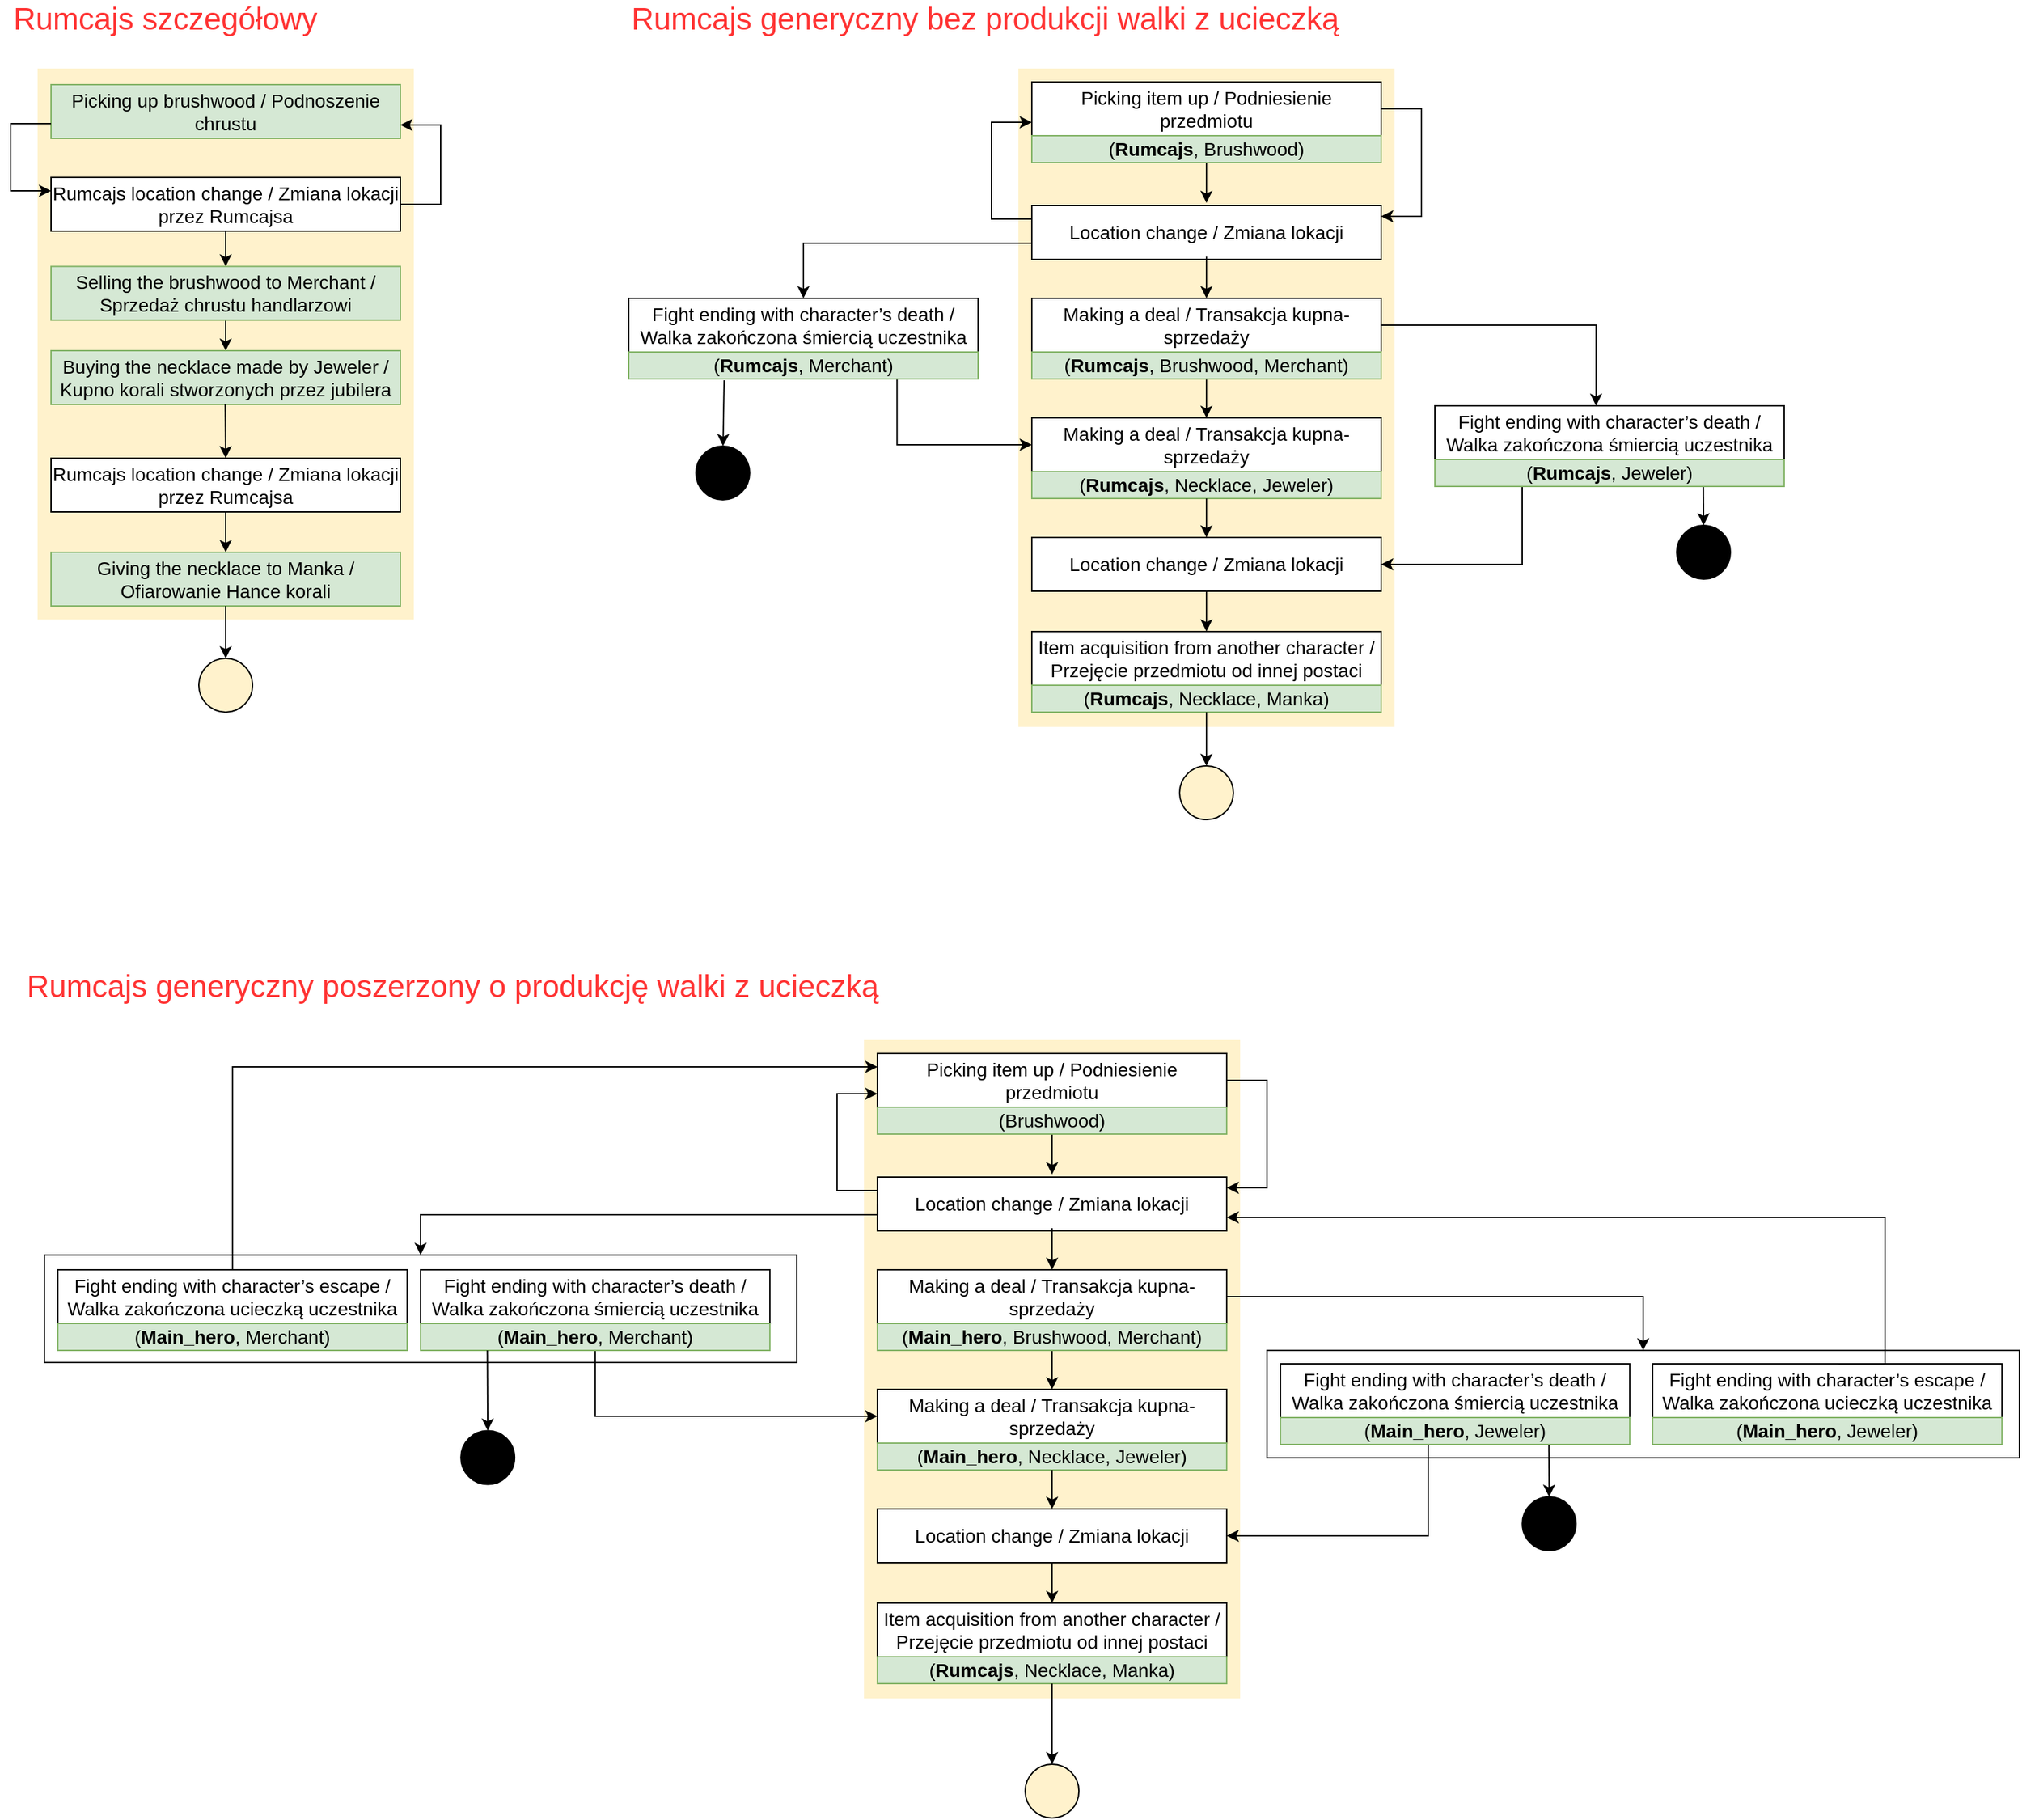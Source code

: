 <mxfile version="14.5.1" type="device"><diagram id="74R-9tX7TL93OtxGvx-q" name="Page-1"><mxGraphModel dx="3567" dy="4433" grid="1" gridSize="10" guides="1" tooltips="1" connect="1" arrows="1" fold="1" page="1" pageScale="1" pageWidth="827" pageHeight="1169" math="0" shadow="0"><root><mxCell id="0"/><mxCell id="1" parent="0"/><mxCell id="tmJQToJs_ofcO0lPk8p_-60" value="" style="rounded=0;whiteSpace=wrap;html=1;fillColor=#fff2cc;fontFamily=Helvetica;fontSize=14;strokeColor=none;" parent="1" vertex="1"><mxGeometry x="-1824.93" y="-2700" width="280" height="490" as="geometry"/></mxCell><mxCell id="tmJQToJs_ofcO0lPk8p_-62" value="" style="rounded=0;whiteSpace=wrap;html=1;strokeColor=#000000;fontFamily=Helvetica;fontSize=14;fillColor=none;" parent="1" vertex="1"><mxGeometry x="-1524.93" y="-2469" width="560" height="80" as="geometry"/></mxCell><mxCell id="roKW-7SxGmVdzLlYCuaA-30" style="edgeStyle=none;rounded=0;orthogonalLoop=1;jettySize=auto;html=1;exitX=0.5;exitY=1;exitDx=0;exitDy=0;fontSize=14;strokeWidth=1;" parent="1" target="tmJQToJs_ofcO0lPk8p_-72" edge="1"><mxGeometry relative="1" as="geometry"><mxPoint x="-1684.93" y="-2311" as="sourcePoint"/><mxPoint x="-1684.93" y="-2261" as="targetPoint"/></mxGeometry></mxCell><mxCell id="roKW-7SxGmVdzLlYCuaA-20" style="rounded=0;orthogonalLoop=1;jettySize=auto;html=1;exitX=0.5;exitY=1;exitDx=0;exitDy=0;fontSize=14;strokeWidth=1;" parent="1" source="tmJQToJs_ofcO0lPk8p_-11" target="jNYvJX6-aXwKpPF8S3Pc-1" edge="1"><mxGeometry relative="1" as="geometry"><mxPoint x="-1894.93" y="-2318" as="sourcePoint"/><mxPoint x="-1684.93" y="-2360" as="targetPoint"/></mxGeometry></mxCell><mxCell id="8mZ_FmGga-K4OqEKXEgO-6" value="&lt;span id=&quot;docs-internal-guid-4cfbbf0f-7fff-1ddc-6e00-4f36d3d0db7e&quot;&gt;&lt;span style=&quot;background-color: transparent ; vertical-align: baseline&quot;&gt;&lt;font&gt;&lt;font face=&quot;arial&quot;&gt;&lt;span style=&quot;font-size: 14px&quot;&gt;Location change / Zmiana lokacji&lt;/span&gt;&lt;/font&gt;&lt;br&gt;&lt;/font&gt;&lt;/span&gt;&lt;/span&gt;" style="rounded=0;whiteSpace=wrap;html=1;align=center;" parent="1" vertex="1"><mxGeometry x="-1814.93" y="-2598" width="260" height="40" as="geometry"/></mxCell><mxCell id="roKW-7SxGmVdzLlYCuaA-11" style="edgeStyle=none;rounded=0;orthogonalLoop=1;jettySize=auto;html=1;entryX=0.5;entryY=0;entryDx=0;entryDy=0;fontSize=14;" parent="1" edge="1"><mxGeometry relative="1" as="geometry"><mxPoint x="-1684.93" y="-2630" as="sourcePoint"/><mxPoint x="-1684.93" y="-2600" as="targetPoint"/></mxGeometry></mxCell><mxCell id="roKW-7SxGmVdzLlYCuaA-12" style="rounded=0;orthogonalLoop=1;jettySize=auto;html=1;exitX=0.5;exitY=1;exitDx=0;exitDy=0;fontSize=14;" parent="1" target="roKW-7SxGmVdzLlYCuaA-4" edge="1"><mxGeometry relative="1" as="geometry"><mxPoint x="-1684.93" y="-2459" as="targetPoint"/><mxPoint x="-1684.93" y="-2560" as="sourcePoint"/></mxGeometry></mxCell><mxCell id="roKW-7SxGmVdzLlYCuaA-4" value="&lt;font face=&quot;arial&quot;&gt;&lt;span style=&quot;font-size: 14px&quot;&gt;Making a deal / Transakcja kupna-sprzedaży&lt;/span&gt;&lt;br&gt;&lt;/font&gt;" style="rounded=0;whiteSpace=wrap;html=1;fillColor=#ffffff;fontSize=14;" parent="1" vertex="1"><mxGeometry x="-1814.93" y="-2529" width="260" height="40" as="geometry"/></mxCell><mxCell id="roKW-7SxGmVdzLlYCuaA-6" value="&lt;font&gt;Fight ending with character’s escape / Walka zakończona ucieczką uczestnika&lt;br style=&quot;font-size: 14px&quot;&gt;&lt;/font&gt;" style="rounded=0;whiteSpace=wrap;html=1;fontSize=14;fontFamily=Helvetica;" parent="1" vertex="1"><mxGeometry x="-1237.93" y="-2459" width="260" height="40" as="geometry"/></mxCell><mxCell id="roKW-7SxGmVdzLlYCuaA-17" style="rounded=0;orthogonalLoop=1;jettySize=auto;html=1;fontSize=14;entryX=1;entryY=0.5;entryDx=0;entryDy=0;edgeStyle=orthogonalEdgeStyle;" parent="1" source="roKW-7SxGmVdzLlYCuaA-7" target="jNYvJX6-aXwKpPF8S3Pc-3" edge="1"><mxGeometry relative="1" as="geometry"><mxPoint x="-1554.93" y="-2439" as="targetPoint"/><Array as="points"><mxPoint x="-1404.93" y="-2331"/></Array></mxGeometry></mxCell><mxCell id="roKW-7SxGmVdzLlYCuaA-18" style="rounded=0;orthogonalLoop=1;jettySize=auto;html=1;exitX=0.768;exitY=-0.038;exitDx=0;exitDy=0;fontSize=14;exitPerimeter=0;" parent="1" source="tmJQToJs_ofcO0lPk8p_-21" target="roKW-7SxGmVdzLlYCuaA-9" edge="1"><mxGeometry relative="1" as="geometry"/></mxCell><mxCell id="roKW-7SxGmVdzLlYCuaA-7" value="&lt;font&gt;Fight ending with character’s death / Walka zakończona śmiercią uczestnika&lt;br style=&quot;font-size: 14px&quot;&gt;&lt;/font&gt;" style="rounded=0;whiteSpace=wrap;html=1;fontSize=14;fontFamily=Helvetica;" parent="1" vertex="1"><mxGeometry x="-1514.93" y="-2459" width="260" height="40" as="geometry"/></mxCell><mxCell id="roKW-7SxGmVdzLlYCuaA-9" value="" style="ellipse;whiteSpace=wrap;html=1;aspect=fixed;fontSize=14;align=center;fillColor=#000000;" parent="1" vertex="1"><mxGeometry x="-1334.93" y="-2360" width="40" height="40" as="geometry"/></mxCell><mxCell id="tmJQToJs_ofcO0lPk8p_-5" value="" style="endArrow=classic;html=1;edgeStyle=orthogonalEdgeStyle;elbow=vertical;rounded=0;exitX=0;exitY=0.25;exitDx=0;exitDy=0;entryX=0;entryY=0.75;entryDx=0;entryDy=0;" parent="1" source="8mZ_FmGga-K4OqEKXEgO-6" target="ctk1O9ZknU7V6w_QYZq--1" edge="1"><mxGeometry width="50" height="50" relative="1" as="geometry"><mxPoint x="-1814.93" y="-2730" as="sourcePoint"/><mxPoint x="-1814.93" y="-2538" as="targetPoint"/><Array as="points"><mxPoint x="-1844.93" y="-2588"/><mxPoint x="-1844.93" y="-2660"/></Array></mxGeometry></mxCell><mxCell id="tmJQToJs_ofcO0lPk8p_-7" style="rounded=0;orthogonalLoop=1;jettySize=auto;html=1;fontSize=14;entryX=1;entryY=0.75;entryDx=0;entryDy=0;exitX=0.532;exitY=0.002;exitDx=0;exitDy=0;edgeStyle=orthogonalEdgeStyle;exitPerimeter=0;" parent="1" source="roKW-7SxGmVdzLlYCuaA-6" target="8mZ_FmGga-K4OqEKXEgO-6" edge="1"><mxGeometry relative="1" as="geometry"><mxPoint x="-1034.93" y="-2598" as="sourcePoint"/><Array as="points"><mxPoint x="-1064.93" y="-2459"/><mxPoint x="-1064.93" y="-2568"/></Array><mxPoint x="-1554.93" y="-2869" as="targetPoint"/></mxGeometry></mxCell><mxCell id="tmJQToJs_ofcO0lPk8p_-15" value="" style="ellipse;whiteSpace=wrap;html=1;aspect=fixed;fontSize=14;align=center;fillColor=#fff2cc;strokeWidth=1;" parent="1" vertex="1"><mxGeometry x="-1704.93" y="-2161" width="40" height="40" as="geometry"/></mxCell><mxCell id="tmJQToJs_ofcO0lPk8p_-21" value="&lt;span style=&quot;font-family: &amp;#34;arial&amp;#34;&quot;&gt;(&lt;/span&gt;&lt;span style=&quot;font-family: &amp;#34;arial&amp;#34;&quot;&gt;&lt;b&gt;Main_hero&lt;/b&gt;,&amp;nbsp;&lt;/span&gt;&lt;span style=&quot;font-family: &amp;#34;arial&amp;#34;&quot;&gt;Jeweler)&lt;/span&gt;" style="rounded=0;whiteSpace=wrap;html=1;sketch=0;fillColor=#d5e8d4;strokeColor=#82b366;align=center;fontSize=14;fontFamily=Helvetica;" parent="1" vertex="1"><mxGeometry x="-1514.93" y="-2419" width="260" height="20" as="geometry"/></mxCell><mxCell id="tmJQToJs_ofcO0lPk8p_-22" style="rounded=0;orthogonalLoop=1;jettySize=auto;html=1;exitX=0.75;exitY=1;exitDx=0;exitDy=0;fontSize=14;" parent="1" source="roKW-7SxGmVdzLlYCuaA-7" target="tmJQToJs_ofcO0lPk8p_-21" edge="1"><mxGeometry relative="1" as="geometry"><mxPoint x="-1059.93" y="-2418" as="sourcePoint"/><mxPoint x="-1036.241" y="-2384.495" as="targetPoint"/></mxGeometry></mxCell><mxCell id="tmJQToJs_ofcO0lPk8p_-23" value="&lt;span style=&quot;font-family: &amp;#34;arial&amp;#34;&quot;&gt;(&lt;/span&gt;&lt;span style=&quot;font-family: &amp;#34;arial&amp;#34;&quot;&gt;&lt;b&gt;Main_hero&lt;/b&gt;,&amp;nbsp;&lt;/span&gt;&lt;span style=&quot;font-family: &amp;#34;arial&amp;#34;&quot;&gt;Jeweler)&lt;/span&gt;" style="rounded=0;whiteSpace=wrap;html=1;sketch=0;fillColor=#d5e8d4;strokeColor=#82b366;align=center;fontSize=14;fontFamily=Helvetica;" parent="1" vertex="1"><mxGeometry x="-1237.93" y="-2419" width="260" height="20" as="geometry"/></mxCell><mxCell id="tmJQToJs_ofcO0lPk8p_-24" style="rounded=0;orthogonalLoop=1;jettySize=auto;html=1;fontSize=14;" parent="1" source="roKW-7SxGmVdzLlYCuaA-6" target="tmJQToJs_ofcO0lPk8p_-23" edge="1"><mxGeometry relative="1" as="geometry"><mxPoint x="-818.263" y="-2418" as="sourcePoint"/><mxPoint x="-780.93" y="-2390.0" as="targetPoint"/></mxGeometry></mxCell><mxCell id="tmJQToJs_ofcO0lPk8p_-11" value="&lt;font face=&quot;arial&quot;&gt;&lt;span style=&quot;font-size: 14px&quot;&gt;(&lt;/span&gt;&lt;/font&gt;&lt;span style=&quot;font-family: &amp;#34;arial&amp;#34; ; font-size: 14px&quot;&gt;&lt;b&gt;Main_hero&lt;/b&gt;,&amp;nbsp;&lt;/span&gt;&lt;font face=&quot;arial&quot;&gt;&lt;span style=&quot;font-size: 14px&quot;&gt;Brushwood, Merchant)&lt;/span&gt;&lt;/font&gt;" style="rounded=0;whiteSpace=wrap;html=1;sketch=0;fillColor=#d5e8d4;strokeColor=#82b366;align=center;" parent="1" vertex="1"><mxGeometry x="-1814.93" y="-2489" width="260" height="20" as="geometry"/></mxCell><mxCell id="tmJQToJs_ofcO0lPk8p_-58" style="rounded=0;orthogonalLoop=1;jettySize=auto;html=1;exitX=0.25;exitY=1;exitDx=0;exitDy=0;entryX=0.25;entryY=0;entryDx=0;entryDy=0;fontSize=14;" parent="1" source="roKW-7SxGmVdzLlYCuaA-4" target="tmJQToJs_ofcO0lPk8p_-11" edge="1"><mxGeometry relative="1" as="geometry"><mxPoint x="-2029.93" y="-2449" as="sourcePoint"/><mxPoint x="-1749.93" y="-2278" as="targetPoint"/></mxGeometry></mxCell><mxCell id="tmJQToJs_ofcO0lPk8p_-68" value="" style="endArrow=classic;html=1;fontFamily=Helvetica;fontSize=14;exitX=1;exitY=0.5;exitDx=0;exitDy=0;edgeStyle=orthogonalEdgeStyle;rounded=0;" parent="1" source="roKW-7SxGmVdzLlYCuaA-4" target="tmJQToJs_ofcO0lPk8p_-62" edge="1"><mxGeometry width="50" height="50" relative="1" as="geometry"><mxPoint x="-1424.93" y="-2609" as="sourcePoint"/><mxPoint x="-1234.93" y="-2519" as="targetPoint"/><Array as="points"><mxPoint x="-1244.93" y="-2509"/></Array></mxGeometry></mxCell><mxCell id="tmJQToJs_ofcO0lPk8p_-72" value="&lt;span id=&quot;docs-internal-guid-4cfbbf0f-7fff-1ddc-6e00-4f36d3d0db7e&quot; style=&quot;font-size: 14px&quot;&gt;&lt;span style=&quot;background-color: transparent ; vertical-align: baseline ; font-size: 14px&quot;&gt;&lt;font style=&quot;font-size: 14px&quot;&gt;Item acquisition from another character / Przejęcie przedmiotu od innej postaci&lt;br style=&quot;font-size: 14px&quot;&gt;&lt;/font&gt;&lt;/span&gt;&lt;/span&gt;" style="rounded=0;whiteSpace=wrap;html=1;fontSize=14;fontFamily=Helvetica;fillColor=#ffffff;" parent="1" vertex="1"><mxGeometry x="-1814.93" y="-2281" width="260" height="40" as="geometry"/></mxCell><mxCell id="tmJQToJs_ofcO0lPk8p_-73" value="(&lt;b style=&quot;font-family: &amp;#34;arial&amp;#34;&quot;&gt;Rumcajs&lt;/b&gt;&lt;span style=&quot;font-family: &amp;#34;arial&amp;#34;&quot;&gt;,&amp;nbsp;&lt;/span&gt;&lt;span style=&quot;font-family: &amp;#34;arial&amp;#34;&quot;&gt;Necklace,&amp;nbsp;&lt;/span&gt;Manka)" style="rounded=0;whiteSpace=wrap;html=1;sketch=0;fillColor=#d5e8d4;strokeColor=#82b366;align=center;fontSize=14;fontFamily=Helvetica;" parent="1" vertex="1"><mxGeometry x="-1814.93" y="-2241" width="260" height="20" as="geometry"/></mxCell><mxCell id="tmJQToJs_ofcO0lPk8p_-83" value="" style="endArrow=classic;html=1;fontFamily=Helvetica;fontSize=14;exitX=0.5;exitY=1;exitDx=0;exitDy=0;entryX=0.5;entryY=0;entryDx=0;entryDy=0;strokeWidth=1;" parent="1" source="tmJQToJs_ofcO0lPk8p_-73" target="tmJQToJs_ofcO0lPk8p_-15" edge="1"><mxGeometry width="50" height="50" relative="1" as="geometry"><mxPoint x="-1784.93" y="-2270" as="sourcePoint"/><mxPoint x="-1734.93" y="-2320" as="targetPoint"/></mxGeometry></mxCell><mxCell id="ctk1O9ZknU7V6w_QYZq--1" value="&lt;span id=&quot;docs-internal-guid-4cfbbf0f-7fff-1ddc-6e00-4f36d3d0db7e&quot; style=&quot;font-size: 14px&quot;&gt;&lt;span style=&quot;background-color: transparent ; vertical-align: baseline ; font-size: 14px&quot;&gt;&lt;font style=&quot;font-size: 14px&quot;&gt;Picking item up / Podniesienie przedmiotu&lt;br style=&quot;font-size: 14px&quot;&gt;&lt;/font&gt;&lt;/span&gt;&lt;/span&gt;" style="rounded=0;whiteSpace=wrap;html=1;fontSize=14;fontFamily=Helvetica;fillColor=#ffffff;" parent="1" vertex="1"><mxGeometry x="-1814.93" y="-2690" width="260" height="40" as="geometry"/></mxCell><mxCell id="ctk1O9ZknU7V6w_QYZq--2" value="&lt;font style=&quot;font-size: 14px&quot;&gt;&lt;span style=&quot;font-size: 14px&quot;&gt;(&lt;/span&gt;&lt;span style=&quot;font-size: 14px&quot;&gt;Brushwood)&lt;/span&gt;&lt;/font&gt;" style="rounded=0;whiteSpace=wrap;html=1;sketch=0;fillColor=#d5e8d4;strokeColor=#82b366;align=center;fontSize=14;fontFamily=Helvetica;" parent="1" vertex="1"><mxGeometry x="-1814.93" y="-2650" width="260" height="20" as="geometry"/></mxCell><mxCell id="ctk1O9ZknU7V6w_QYZq--3" value="" style="endArrow=classic;html=1;edgeStyle=orthogonalEdgeStyle;elbow=vertical;rounded=0;exitX=1;exitY=0.5;exitDx=0;exitDy=0;" parent="1" source="ctk1O9ZknU7V6w_QYZq--1" edge="1"><mxGeometry width="50" height="50" relative="1" as="geometry"><mxPoint x="-1444.93" y="-2729" as="sourcePoint"/><mxPoint x="-1554.93" y="-2590" as="targetPoint"/><Array as="points"><mxPoint x="-1524.93" y="-2670"/><mxPoint x="-1524.93" y="-2590"/></Array></mxGeometry></mxCell><mxCell id="jNYvJX6-aXwKpPF8S3Pc-1" value="&lt;font face=&quot;arial&quot;&gt;&lt;span style=&quot;font-size: 14px&quot;&gt;Making a deal / Transakcja kupna-sprzedaży&lt;/span&gt;&lt;br&gt;&lt;/font&gt;" style="rounded=0;whiteSpace=wrap;html=1;fillColor=#ffffff;fontSize=14;" parent="1" vertex="1"><mxGeometry x="-1814.93" y="-2440" width="260" height="40" as="geometry"/></mxCell><mxCell id="jNYvJX6-aXwKpPF8S3Pc-2" value="&lt;font face=&quot;arial&quot;&gt;&lt;span style=&quot;font-size: 14px&quot;&gt;(&lt;/span&gt;&lt;/font&gt;&lt;span style=&quot;font-family: &amp;#34;arial&amp;#34; ; font-size: 14px&quot;&gt;&lt;b&gt;Main_hero&lt;/b&gt;,&amp;nbsp;&lt;/span&gt;&lt;font face=&quot;arial&quot;&gt;&lt;span style=&quot;font-size: 14px&quot;&gt;Necklace, Jeweler)&lt;/span&gt;&lt;/font&gt;" style="rounded=0;whiteSpace=wrap;html=1;sketch=0;fillColor=#d5e8d4;strokeColor=#82b366;align=center;" parent="1" vertex="1"><mxGeometry x="-1814.93" y="-2400" width="260" height="20" as="geometry"/></mxCell><mxCell id="jNYvJX6-aXwKpPF8S3Pc-3" value="&lt;span id=&quot;docs-internal-guid-4cfbbf0f-7fff-1ddc-6e00-4f36d3d0db7e&quot;&gt;&lt;span style=&quot;background-color: transparent ; vertical-align: baseline&quot;&gt;&lt;font&gt;&lt;font face=&quot;arial&quot;&gt;&lt;span style=&quot;font-size: 14px&quot;&gt;Location change / Zmiana lokacji&lt;/span&gt;&lt;/font&gt;&lt;br&gt;&lt;/font&gt;&lt;/span&gt;&lt;/span&gt;" style="rounded=0;whiteSpace=wrap;html=1;align=center;" parent="1" vertex="1"><mxGeometry x="-1814.93" y="-2351" width="260" height="40" as="geometry"/></mxCell><mxCell id="jNYvJX6-aXwKpPF8S3Pc-4" value="" style="rounded=0;whiteSpace=wrap;html=1;strokeColor=#000000;fontFamily=Helvetica;fontSize=14;fillColor=none;" parent="1" vertex="1"><mxGeometry x="-2434.93" y="-2540" width="560" height="80" as="geometry"/></mxCell><mxCell id="jNYvJX6-aXwKpPF8S3Pc-5" value="&lt;font&gt;Fight ending with character’s escape / Walka zakończona ucieczką uczestnika&lt;br style=&quot;font-size: 14px&quot;&gt;&lt;/font&gt;" style="rounded=0;whiteSpace=wrap;html=1;fontSize=14;fontFamily=Helvetica;" parent="1" vertex="1"><mxGeometry x="-2424.93" y="-2529" width="260" height="40" as="geometry"/></mxCell><mxCell id="jNYvJX6-aXwKpPF8S3Pc-7" style="rounded=0;orthogonalLoop=1;jettySize=auto;html=1;exitX=0.768;exitY=-0.038;exitDx=0;exitDy=0;fontSize=14;exitPerimeter=0;entryX=0;entryY=0.5;entryDx=0;entryDy=0;edgeStyle=orthogonalEdgeStyle;" parent="1" source="jNYvJX6-aXwKpPF8S3Pc-9" target="jNYvJX6-aXwKpPF8S3Pc-1" edge="1"><mxGeometry relative="1" as="geometry"><mxPoint x="-2224.93" y="-2431" as="targetPoint"/><Array as="points"><mxPoint x="-2024.93" y="-2490"/><mxPoint x="-2024.93" y="-2420"/></Array></mxGeometry></mxCell><mxCell id="jNYvJX6-aXwKpPF8S3Pc-8" value="&lt;font&gt;Fight ending with character’s death / Walka zakończona śmiercią uczestnika&lt;br style=&quot;font-size: 14px&quot;&gt;&lt;/font&gt;" style="rounded=0;whiteSpace=wrap;html=1;fontSize=14;fontFamily=Helvetica;" parent="1" vertex="1"><mxGeometry x="-2154.93" y="-2529" width="260" height="40" as="geometry"/></mxCell><mxCell id="jNYvJX6-aXwKpPF8S3Pc-9" value="&lt;span style=&quot;font-family: &amp;#34;arial&amp;#34;&quot;&gt;(&lt;/span&gt;&lt;span style=&quot;font-family: &amp;#34;arial&amp;#34;&quot;&gt;&lt;b&gt;Main_hero&lt;/b&gt;,&amp;nbsp;&lt;/span&gt;&lt;span style=&quot;font-family: &amp;#34;arial&amp;#34;&quot;&gt;Merchant)&lt;/span&gt;" style="rounded=0;whiteSpace=wrap;html=1;sketch=0;fillColor=#d5e8d4;strokeColor=#82b366;align=center;fontSize=14;fontFamily=Helvetica;" parent="1" vertex="1"><mxGeometry x="-2154.93" y="-2489" width="260" height="20" as="geometry"/></mxCell><mxCell id="jNYvJX6-aXwKpPF8S3Pc-10" style="rounded=0;orthogonalLoop=1;jettySize=auto;html=1;exitX=0.75;exitY=1;exitDx=0;exitDy=0;fontSize=14;" parent="1" source="jNYvJX6-aXwKpPF8S3Pc-8" target="jNYvJX6-aXwKpPF8S3Pc-9" edge="1"><mxGeometry relative="1" as="geometry"><mxPoint x="-1969.93" y="-2489" as="sourcePoint"/><mxPoint x="-1946.241" y="-2455.495" as="targetPoint"/></mxGeometry></mxCell><mxCell id="jNYvJX6-aXwKpPF8S3Pc-11" value="&lt;span style=&quot;font-family: &amp;#34;arial&amp;#34;&quot;&gt;(&lt;/span&gt;&lt;span style=&quot;font-family: &amp;#34;arial&amp;#34;&quot;&gt;&lt;b&gt;Main_hero&lt;/b&gt;,&amp;nbsp;&lt;/span&gt;&lt;span style=&quot;font-family: &amp;#34;arial&amp;#34;&quot;&gt;Merchant)&lt;/span&gt;" style="rounded=0;whiteSpace=wrap;html=1;sketch=0;fillColor=#d5e8d4;strokeColor=#82b366;align=center;fontSize=14;fontFamily=Helvetica;" parent="1" vertex="1"><mxGeometry x="-2424.93" y="-2489" width="260" height="20" as="geometry"/></mxCell><mxCell id="jNYvJX6-aXwKpPF8S3Pc-12" style="rounded=0;orthogonalLoop=1;jettySize=auto;html=1;fontSize=14;" parent="1" source="jNYvJX6-aXwKpPF8S3Pc-5" target="jNYvJX6-aXwKpPF8S3Pc-11" edge="1"><mxGeometry relative="1" as="geometry"><mxPoint x="-1698.263" y="-2668" as="sourcePoint"/><mxPoint x="-1660.93" y="-2640.0" as="targetPoint"/></mxGeometry></mxCell><mxCell id="jNYvJX6-aXwKpPF8S3Pc-13" value="" style="endArrow=classic;html=1;fontFamily=Helvetica;fontSize=14;exitX=0;exitY=0.5;exitDx=0;exitDy=0;edgeStyle=orthogonalEdgeStyle;rounded=0;" parent="1" source="8mZ_FmGga-K4OqEKXEgO-6" target="jNYvJX6-aXwKpPF8S3Pc-4" edge="1"><mxGeometry width="50" height="50" relative="1" as="geometry"><mxPoint x="-2464.93" y="-2639" as="sourcePoint"/><mxPoint x="-2144.93" y="-2578" as="targetPoint"/><Array as="points"><mxPoint x="-1814.93" y="-2570"/><mxPoint x="-2154.93" y="-2570"/></Array></mxGeometry></mxCell><mxCell id="jNYvJX6-aXwKpPF8S3Pc-15" value="" style="endArrow=classic;html=1;edgeStyle=orthogonalEdgeStyle;rounded=0;entryX=0;entryY=0.25;entryDx=0;entryDy=0;" parent="1" source="jNYvJX6-aXwKpPF8S3Pc-5" target="ctk1O9ZknU7V6w_QYZq--1" edge="1"><mxGeometry width="50" height="50" relative="1" as="geometry"><mxPoint x="-2304.93" y="-2730" as="sourcePoint"/><mxPoint x="-2254.93" y="-2780" as="targetPoint"/><Array as="points"><mxPoint x="-2294.93" y="-2680"/></Array></mxGeometry></mxCell><mxCell id="jNYvJX6-aXwKpPF8S3Pc-16" style="rounded=0;orthogonalLoop=1;jettySize=auto;html=1;exitX=0.768;exitY=-0.038;exitDx=0;exitDy=0;fontSize=14;exitPerimeter=0;" parent="1" target="jNYvJX6-aXwKpPF8S3Pc-17" edge="1"><mxGeometry relative="1" as="geometry"><mxPoint x="-2105.25" y="-2469" as="sourcePoint"/></mxGeometry></mxCell><mxCell id="jNYvJX6-aXwKpPF8S3Pc-17" value="" style="ellipse;whiteSpace=wrap;html=1;aspect=fixed;fontSize=14;align=center;fillColor=#000000;" parent="1" vertex="1"><mxGeometry x="-2124.93" y="-2409.24" width="40" height="40" as="geometry"/></mxCell><mxCell id="jNYvJX6-aXwKpPF8S3Pc-18" style="rounded=0;orthogonalLoop=1;jettySize=auto;html=1;exitX=0.75;exitY=1;exitDx=0;exitDy=0;fontSize=14;" parent="1" edge="1"><mxGeometry relative="1" as="geometry"><mxPoint x="-2109.93" y="-2468.24" as="sourcePoint"/><mxPoint x="-2109.93" y="-2468.24" as="targetPoint"/></mxGeometry></mxCell><mxCell id="jNYvJX6-aXwKpPF8S3Pc-20" value="" style="rounded=0;whiteSpace=wrap;html=1;fillColor=#fff2cc;fontFamily=Helvetica;fontSize=14;strokeColor=none;" parent="1" vertex="1"><mxGeometry x="-2440" y="-3423" width="280" height="410" as="geometry"/></mxCell><mxCell id="jNYvJX6-aXwKpPF8S3Pc-22" style="edgeStyle=none;rounded=0;orthogonalLoop=1;jettySize=auto;html=1;entryX=0.5;entryY=0;entryDx=0;entryDy=0;fontSize=14;strokeWidth=1;" parent="1" source="jNYvJX6-aXwKpPF8S3Pc-69" edge="1"><mxGeometry relative="1" as="geometry"><mxPoint x="-2300" y="-3066.74" as="sourcePoint"/><mxPoint x="-2300" y="-3063" as="targetPoint"/></mxGeometry></mxCell><mxCell id="jNYvJX6-aXwKpPF8S3Pc-23" style="rounded=0;orthogonalLoop=1;jettySize=auto;html=1;exitX=0.5;exitY=1;exitDx=0;exitDy=0;fontSize=14;strokeWidth=1;" parent="1" source="jNYvJX6-aXwKpPF8S3Pc-28" target="jNYvJX6-aXwKpPF8S3Pc-53" edge="1"><mxGeometry relative="1" as="geometry"><mxPoint x="-2300" y="-3222" as="sourcePoint"/><mxPoint x="-2300" y="-3113" as="targetPoint"/></mxGeometry></mxCell><mxCell id="jNYvJX6-aXwKpPF8S3Pc-24" value="&lt;span id=&quot;docs-internal-guid-4cfbbf0f-7fff-1ddc-6e00-4f36d3d0db7e&quot;&gt;&lt;span style=&quot;background-color: transparent ; vertical-align: baseline&quot;&gt;&lt;font&gt;&lt;font face=&quot;arial&quot;&gt;&lt;span style=&quot;font-size: 14px&quot;&gt;Picking up brushwood / Podnoszenie chrustu&lt;/span&gt;&lt;/font&gt;&lt;br&gt;&lt;/font&gt;&lt;/span&gt;&lt;/span&gt;" style="rounded=0;whiteSpace=wrap;html=1;align=center;fillColor=#d5e8d4;strokeColor=#82b366;" parent="1" vertex="1"><mxGeometry x="-2430" y="-3411" width="260" height="40" as="geometry"/></mxCell><mxCell id="jNYvJX6-aXwKpPF8S3Pc-26" style="rounded=0;orthogonalLoop=1;jettySize=auto;html=1;exitX=0.5;exitY=1;exitDx=0;exitDy=0;fontSize=14;" parent="1" target="jNYvJX6-aXwKpPF8S3Pc-28" edge="1"><mxGeometry relative="1" as="geometry"><mxPoint x="-2300" y="-3205.74" as="targetPoint"/><mxPoint x="-2300" y="-3306.74" as="sourcePoint"/></mxGeometry></mxCell><mxCell id="jNYvJX6-aXwKpPF8S3Pc-28" value="&lt;font face=&quot;arial&quot;&gt;Selling the brushwood to Merchant / Sprzedaż chrustu handlarzowi&lt;br&gt;&lt;/font&gt;" style="rounded=0;whiteSpace=wrap;html=1;fillColor=#d5e8d4;fontSize=14;strokeColor=#82b366;" parent="1" vertex="1"><mxGeometry x="-2430" y="-3275.74" width="260" height="40" as="geometry"/></mxCell><mxCell id="jNYvJX6-aXwKpPF8S3Pc-37" value="" style="endArrow=classic;html=1;edgeStyle=orthogonalEdgeStyle;elbow=vertical;rounded=0;entryX=0;entryY=0.25;entryDx=0;entryDy=0;" parent="1" target="jNYvJX6-aXwKpPF8S3Pc-50" edge="1"><mxGeometry width="50" height="50" relative="1" as="geometry"><mxPoint x="-2430" y="-3382" as="sourcePoint"/><mxPoint x="-2430" y="-3190" as="targetPoint"/><Array as="points"><mxPoint x="-2460" y="-3382"/><mxPoint x="-2460" y="-3332"/></Array></mxGeometry></mxCell><mxCell id="jNYvJX6-aXwKpPF8S3Pc-39" value="" style="ellipse;whiteSpace=wrap;html=1;aspect=fixed;fontSize=14;align=center;fillColor=#fff2cc;strokeWidth=1;" parent="1" vertex="1"><mxGeometry x="-2320" y="-2984" width="40" height="40" as="geometry"/></mxCell><mxCell id="jNYvJX6-aXwKpPF8S3Pc-47" value="&lt;span id=&quot;docs-internal-guid-4cfbbf0f-7fff-1ddc-6e00-4f36d3d0db7e&quot; style=&quot;font-size: 14px&quot;&gt;&lt;span style=&quot;background-color: transparent ; vertical-align: baseline ; font-size: 14px&quot;&gt;&lt;font style=&quot;font-size: 14px&quot;&gt;Giving the necklace to Manka / Ofiarowanie Hance korali&lt;br style=&quot;font-size: 14px&quot;&gt;&lt;/font&gt;&lt;/span&gt;&lt;/span&gt;" style="rounded=0;whiteSpace=wrap;html=1;fontSize=14;fontFamily=Helvetica;fillColor=#d5e8d4;strokeColor=#82b366;" parent="1" vertex="1"><mxGeometry x="-2430" y="-3063" width="260" height="40" as="geometry"/></mxCell><mxCell id="jNYvJX6-aXwKpPF8S3Pc-49" value="" style="endArrow=classic;html=1;fontFamily=Helvetica;fontSize=14;exitX=0.5;exitY=1;exitDx=0;exitDy=0;entryX=0.5;entryY=0;entryDx=0;entryDy=0;strokeWidth=1;" parent="1" target="jNYvJX6-aXwKpPF8S3Pc-39" edge="1"><mxGeometry width="50" height="50" relative="1" as="geometry"><mxPoint x="-2300" y="-3023" as="sourcePoint"/><mxPoint x="-2350" y="-3143" as="targetPoint"/></mxGeometry></mxCell><mxCell id="jNYvJX6-aXwKpPF8S3Pc-50" value="&lt;span id=&quot;docs-internal-guid-4cfbbf0f-7fff-1ddc-6e00-4f36d3d0db7e&quot; style=&quot;font-size: 14px&quot;&gt;&lt;span style=&quot;background-color: transparent ; vertical-align: baseline ; font-size: 14px&quot;&gt;&lt;font style=&quot;font-size: 14px&quot;&gt;Rumcajs location change / Zmiana lokacji przez Rumcajsa&lt;br style=&quot;font-size: 14px&quot;&gt;&lt;/font&gt;&lt;/span&gt;&lt;/span&gt;" style="rounded=0;whiteSpace=wrap;html=1;fontSize=14;fontFamily=Helvetica;" parent="1" vertex="1"><mxGeometry x="-2430" y="-3342" width="260" height="40" as="geometry"/></mxCell><mxCell id="jNYvJX6-aXwKpPF8S3Pc-52" value="" style="endArrow=classic;html=1;edgeStyle=orthogonalEdgeStyle;elbow=vertical;rounded=0;exitX=1;exitY=0.5;exitDx=0;exitDy=0;entryX=1;entryY=0.75;entryDx=0;entryDy=0;" parent="1" source="jNYvJX6-aXwKpPF8S3Pc-50" target="jNYvJX6-aXwKpPF8S3Pc-24" edge="1"><mxGeometry width="50" height="50" relative="1" as="geometry"><mxPoint x="-2060" y="-3381" as="sourcePoint"/><mxPoint x="-2060" y="-3312" as="targetPoint"/><Array as="points"><mxPoint x="-2140" y="-3322"/><mxPoint x="-2140" y="-3381"/></Array></mxGeometry></mxCell><mxCell id="jNYvJX6-aXwKpPF8S3Pc-53" value="&lt;font face=&quot;arial&quot;&gt;Buying the necklace made by Jeweler / Kupno korali stworzonych przez jubilera&lt;br&gt;&lt;/font&gt;" style="rounded=0;whiteSpace=wrap;html=1;fillColor=#d5e8d4;fontSize=14;strokeColor=#82b366;" parent="1" vertex="1"><mxGeometry x="-2430" y="-3213" width="260" height="40" as="geometry"/></mxCell><mxCell id="jNYvJX6-aXwKpPF8S3Pc-69" value="&lt;span id=&quot;docs-internal-guid-4cfbbf0f-7fff-1ddc-6e00-4f36d3d0db7e&quot; style=&quot;font-size: 14px&quot;&gt;&lt;span style=&quot;background-color: transparent ; vertical-align: baseline ; font-size: 14px&quot;&gt;&lt;font style=&quot;font-size: 14px&quot;&gt;Rumcajs location change / Zmiana lokacji przez Rumcajsa&lt;br style=&quot;font-size: 14px&quot;&gt;&lt;/font&gt;&lt;/span&gt;&lt;/span&gt;" style="rounded=0;whiteSpace=wrap;html=1;fontSize=14;fontFamily=Helvetica;" parent="1" vertex="1"><mxGeometry x="-2430" y="-3133" width="260" height="40" as="geometry"/></mxCell><mxCell id="jNYvJX6-aXwKpPF8S3Pc-70" style="edgeStyle=none;rounded=0;orthogonalLoop=1;jettySize=auto;html=1;exitX=0.5;exitY=1;exitDx=0;exitDy=0;fontSize=14;strokeWidth=1;" parent="1" edge="1"><mxGeometry relative="1" as="geometry"><mxPoint x="-2300.34" y="-3173" as="sourcePoint"/><mxPoint x="-2300" y="-3133" as="targetPoint"/></mxGeometry></mxCell><mxCell id="jNYvJX6-aXwKpPF8S3Pc-72" value="" style="rounded=0;whiteSpace=wrap;html=1;fillColor=#fff2cc;fontFamily=Helvetica;fontSize=14;strokeColor=none;" parent="1" vertex="1"><mxGeometry x="-1710" y="-3423" width="280" height="490" as="geometry"/></mxCell><mxCell id="jNYvJX6-aXwKpPF8S3Pc-74" style="edgeStyle=none;rounded=0;orthogonalLoop=1;jettySize=auto;html=1;exitX=0.5;exitY=1;exitDx=0;exitDy=0;entryX=0.5;entryY=0;entryDx=0;entryDy=0;fontSize=14;strokeWidth=1;" parent="1" edge="1"><mxGeometry relative="1" as="geometry"><mxPoint x="-1570" y="-3034" as="sourcePoint"/><mxPoint x="-1570" y="-3004" as="targetPoint"/></mxGeometry></mxCell><mxCell id="jNYvJX6-aXwKpPF8S3Pc-75" style="rounded=0;orthogonalLoop=1;jettySize=auto;html=1;exitX=0.5;exitY=1;exitDx=0;exitDy=0;fontSize=14;strokeWidth=1;" parent="1" source="jNYvJX6-aXwKpPF8S3Pc-95" target="jNYvJX6-aXwKpPF8S3Pc-104" edge="1"><mxGeometry relative="1" as="geometry"><mxPoint x="-1780" y="-3041" as="sourcePoint"/><mxPoint x="-1570" y="-3083" as="targetPoint"/></mxGeometry></mxCell><mxCell id="jNYvJX6-aXwKpPF8S3Pc-76" value="&lt;span id=&quot;docs-internal-guid-4cfbbf0f-7fff-1ddc-6e00-4f36d3d0db7e&quot;&gt;&lt;span style=&quot;background-color: transparent ; vertical-align: baseline&quot;&gt;&lt;font&gt;&lt;font face=&quot;arial&quot;&gt;&lt;span style=&quot;font-size: 14px&quot;&gt;Location change / Zmiana lokacji&lt;/span&gt;&lt;/font&gt;&lt;br&gt;&lt;/font&gt;&lt;/span&gt;&lt;/span&gt;" style="rounded=0;whiteSpace=wrap;html=1;align=center;" parent="1" vertex="1"><mxGeometry x="-1700" y="-3321" width="260" height="40" as="geometry"/></mxCell><mxCell id="jNYvJX6-aXwKpPF8S3Pc-77" style="edgeStyle=none;rounded=0;orthogonalLoop=1;jettySize=auto;html=1;entryX=0.5;entryY=0;entryDx=0;entryDy=0;fontSize=14;" parent="1" edge="1"><mxGeometry relative="1" as="geometry"><mxPoint x="-1570" y="-3353" as="sourcePoint"/><mxPoint x="-1570" y="-3323" as="targetPoint"/></mxGeometry></mxCell><mxCell id="jNYvJX6-aXwKpPF8S3Pc-78" style="rounded=0;orthogonalLoop=1;jettySize=auto;html=1;exitX=0.5;exitY=1;exitDx=0;exitDy=0;fontSize=14;" parent="1" target="jNYvJX6-aXwKpPF8S3Pc-79" edge="1"><mxGeometry relative="1" as="geometry"><mxPoint x="-1570" y="-3182" as="targetPoint"/><mxPoint x="-1570" y="-3283" as="sourcePoint"/></mxGeometry></mxCell><mxCell id="jNYvJX6-aXwKpPF8S3Pc-79" value="&lt;font face=&quot;arial&quot;&gt;&lt;span style=&quot;font-size: 14px&quot;&gt;Making a deal / Transakcja kupna-sprzedaży&lt;/span&gt;&lt;br&gt;&lt;/font&gt;" style="rounded=0;whiteSpace=wrap;html=1;fillColor=#ffffff;fontSize=14;" parent="1" vertex="1"><mxGeometry x="-1700" y="-3252" width="260" height="40" as="geometry"/></mxCell><mxCell id="jNYvJX6-aXwKpPF8S3Pc-82" style="rounded=0;orthogonalLoop=1;jettySize=auto;html=1;fontSize=14;entryX=1;entryY=0.5;entryDx=0;entryDy=0;edgeStyle=orthogonalEdgeStyle;exitX=0.25;exitY=0;exitDx=0;exitDy=0;" parent="1" source="jNYvJX6-aXwKpPF8S3Pc-91" target="jNYvJX6-aXwKpPF8S3Pc-106" edge="1"><mxGeometry relative="1" as="geometry"><mxPoint x="-1440" y="-3162" as="targetPoint"/><Array as="points"><mxPoint x="-1335" y="-3054"/></Array></mxGeometry></mxCell><mxCell id="jNYvJX6-aXwKpPF8S3Pc-83" style="rounded=0;orthogonalLoop=1;jettySize=auto;html=1;exitX=0.768;exitY=-0.038;exitDx=0;exitDy=0;fontSize=14;exitPerimeter=0;" parent="1" source="jNYvJX6-aXwKpPF8S3Pc-91" target="jNYvJX6-aXwKpPF8S3Pc-85" edge="1"><mxGeometry relative="1" as="geometry"/></mxCell><mxCell id="jNYvJX6-aXwKpPF8S3Pc-84" value="&lt;font&gt;Fight ending with character’s death / Walka zakończona śmiercią uczestnika&lt;br style=&quot;font-size: 14px&quot;&gt;&lt;/font&gt;" style="rounded=0;whiteSpace=wrap;html=1;fontSize=14;fontFamily=Helvetica;" parent="1" vertex="1"><mxGeometry x="-1400" y="-3172" width="260" height="40" as="geometry"/></mxCell><mxCell id="jNYvJX6-aXwKpPF8S3Pc-85" value="" style="ellipse;whiteSpace=wrap;html=1;aspect=fixed;fontSize=14;align=center;fillColor=#000000;" parent="1" vertex="1"><mxGeometry x="-1220" y="-3083" width="40" height="40" as="geometry"/></mxCell><mxCell id="jNYvJX6-aXwKpPF8S3Pc-88" value="" style="endArrow=classic;html=1;edgeStyle=orthogonalEdgeStyle;elbow=vertical;rounded=0;exitX=0;exitY=0.25;exitDx=0;exitDy=0;entryX=0;entryY=0.75;entryDx=0;entryDy=0;" parent="1" source="jNYvJX6-aXwKpPF8S3Pc-76" target="jNYvJX6-aXwKpPF8S3Pc-101" edge="1"><mxGeometry width="50" height="50" relative="1" as="geometry"><mxPoint x="-1700" y="-3453" as="sourcePoint"/><mxPoint x="-1700" y="-3261" as="targetPoint"/><Array as="points"><mxPoint x="-1730" y="-3311"/><mxPoint x="-1730" y="-3383"/></Array></mxGeometry></mxCell><mxCell id="jNYvJX6-aXwKpPF8S3Pc-90" value="" style="ellipse;whiteSpace=wrap;html=1;aspect=fixed;fontSize=14;align=center;fillColor=#fff2cc;strokeWidth=1;" parent="1" vertex="1"><mxGeometry x="-1590" y="-2904" width="40" height="40" as="geometry"/></mxCell><mxCell id="jNYvJX6-aXwKpPF8S3Pc-91" value="&lt;span style=&quot;font-family: &amp;#34;arial&amp;#34;&quot;&gt;(&lt;/span&gt;&lt;b style=&quot;font-family: &amp;#34;arial&amp;#34;&quot;&gt;Rumcajs&lt;/b&gt;&lt;span style=&quot;font-family: &amp;#34;arial&amp;#34;&quot;&gt;,&amp;nbsp;&lt;/span&gt;&lt;span style=&quot;font-family: &amp;#34;arial&amp;#34;&quot;&gt;Jeweler)&lt;/span&gt;" style="rounded=0;whiteSpace=wrap;html=1;sketch=0;fillColor=#d5e8d4;strokeColor=#82b366;align=center;fontSize=14;fontFamily=Helvetica;" parent="1" vertex="1"><mxGeometry x="-1400" y="-3132" width="260" height="20" as="geometry"/></mxCell><mxCell id="jNYvJX6-aXwKpPF8S3Pc-92" style="rounded=0;orthogonalLoop=1;jettySize=auto;html=1;exitX=0.75;exitY=1;exitDx=0;exitDy=0;fontSize=14;" parent="1" source="jNYvJX6-aXwKpPF8S3Pc-84" target="jNYvJX6-aXwKpPF8S3Pc-91" edge="1"><mxGeometry relative="1" as="geometry"><mxPoint x="-945" y="-3131" as="sourcePoint"/><mxPoint x="-921.311" y="-3097.495" as="targetPoint"/></mxGeometry></mxCell><mxCell id="jNYvJX6-aXwKpPF8S3Pc-95" value="&lt;font face=&quot;arial&quot;&gt;&lt;span style=&quot;font-size: 14px&quot;&gt;(&lt;/span&gt;&lt;/font&gt;&lt;b style=&quot;font-family: &amp;#34;arial&amp;#34; ; font-size: 14px&quot;&gt;Rumcajs&lt;/b&gt;&lt;span style=&quot;font-family: &amp;#34;arial&amp;#34; ; font-size: 14px&quot;&gt;,&amp;nbsp;&lt;/span&gt;&lt;font face=&quot;arial&quot;&gt;&lt;span style=&quot;font-size: 14px&quot;&gt;Brushwood, Merchant)&lt;/span&gt;&lt;/font&gt;" style="rounded=0;whiteSpace=wrap;html=1;sketch=0;fillColor=#d5e8d4;strokeColor=#82b366;align=center;" parent="1" vertex="1"><mxGeometry x="-1700" y="-3212" width="260" height="20" as="geometry"/></mxCell><mxCell id="jNYvJX6-aXwKpPF8S3Pc-96" style="rounded=0;orthogonalLoop=1;jettySize=auto;html=1;exitX=0.25;exitY=1;exitDx=0;exitDy=0;entryX=0.25;entryY=0;entryDx=0;entryDy=0;fontSize=14;" parent="1" source="jNYvJX6-aXwKpPF8S3Pc-79" target="jNYvJX6-aXwKpPF8S3Pc-95" edge="1"><mxGeometry relative="1" as="geometry"><mxPoint x="-1915" y="-3172" as="sourcePoint"/><mxPoint x="-1635" y="-3001" as="targetPoint"/></mxGeometry></mxCell><mxCell id="jNYvJX6-aXwKpPF8S3Pc-97" value="" style="endArrow=classic;html=1;fontFamily=Helvetica;fontSize=14;exitX=1;exitY=0.5;exitDx=0;exitDy=0;edgeStyle=orthogonalEdgeStyle;rounded=0;" parent="1" source="jNYvJX6-aXwKpPF8S3Pc-79" target="jNYvJX6-aXwKpPF8S3Pc-84" edge="1"><mxGeometry width="50" height="50" relative="1" as="geometry"><mxPoint x="-1310" y="-3332" as="sourcePoint"/><mxPoint x="-1280" y="-3183" as="targetPoint"/><Array as="points"><mxPoint x="-1280" y="-3232"/></Array></mxGeometry></mxCell><mxCell id="jNYvJX6-aXwKpPF8S3Pc-98" value="&lt;span id=&quot;docs-internal-guid-4cfbbf0f-7fff-1ddc-6e00-4f36d3d0db7e&quot; style=&quot;font-size: 14px&quot;&gt;&lt;span style=&quot;background-color: transparent ; vertical-align: baseline ; font-size: 14px&quot;&gt;&lt;font style=&quot;font-size: 14px&quot;&gt;Item acquisition from another character / Przejęcie przedmiotu od innej postaci&lt;br style=&quot;font-size: 14px&quot;&gt;&lt;/font&gt;&lt;/span&gt;&lt;/span&gt;" style="rounded=0;whiteSpace=wrap;html=1;fontSize=14;fontFamily=Helvetica;fillColor=#ffffff;" parent="1" vertex="1"><mxGeometry x="-1700" y="-3004" width="260" height="40" as="geometry"/></mxCell><mxCell id="jNYvJX6-aXwKpPF8S3Pc-99" value="(&lt;b style=&quot;font-family: &amp;#34;arial&amp;#34;&quot;&gt;Rumcajs&lt;/b&gt;&lt;span style=&quot;font-family: &amp;#34;arial&amp;#34;&quot;&gt;,&amp;nbsp;&lt;/span&gt;&lt;span style=&quot;font-family: &amp;#34;arial&amp;#34;&quot;&gt;Necklace,&amp;nbsp;&lt;/span&gt;Manka)" style="rounded=0;whiteSpace=wrap;html=1;sketch=0;fillColor=#d5e8d4;strokeColor=#82b366;align=center;fontSize=14;fontFamily=Helvetica;" parent="1" vertex="1"><mxGeometry x="-1700" y="-2964" width="260" height="20" as="geometry"/></mxCell><mxCell id="jNYvJX6-aXwKpPF8S3Pc-100" value="" style="endArrow=classic;html=1;fontFamily=Helvetica;fontSize=14;exitX=0.5;exitY=1;exitDx=0;exitDy=0;entryX=0.5;entryY=0;entryDx=0;entryDy=0;strokeWidth=1;" parent="1" source="jNYvJX6-aXwKpPF8S3Pc-99" target="jNYvJX6-aXwKpPF8S3Pc-90" edge="1"><mxGeometry width="50" height="50" relative="1" as="geometry"><mxPoint x="-1670" y="-2994" as="sourcePoint"/><mxPoint x="-1620" y="-3044" as="targetPoint"/></mxGeometry></mxCell><mxCell id="jNYvJX6-aXwKpPF8S3Pc-101" value="&lt;span id=&quot;docs-internal-guid-4cfbbf0f-7fff-1ddc-6e00-4f36d3d0db7e&quot; style=&quot;font-size: 14px&quot;&gt;&lt;span style=&quot;background-color: transparent ; vertical-align: baseline ; font-size: 14px&quot;&gt;&lt;font style=&quot;font-size: 14px&quot;&gt;Picking item up / Podniesienie przedmiotu&lt;br style=&quot;font-size: 14px&quot;&gt;&lt;/font&gt;&lt;/span&gt;&lt;/span&gt;" style="rounded=0;whiteSpace=wrap;html=1;fontSize=14;fontFamily=Helvetica;fillColor=#ffffff;" parent="1" vertex="1"><mxGeometry x="-1700" y="-3413" width="260" height="40" as="geometry"/></mxCell><mxCell id="jNYvJX6-aXwKpPF8S3Pc-102" value="&lt;font style=&quot;font-size: 14px&quot;&gt;&lt;span style=&quot;font-size: 14px&quot;&gt;(&lt;/span&gt;&lt;b style=&quot;font-family: &amp;#34;arial&amp;#34;&quot;&gt;Rumcajs&lt;/b&gt;&lt;span style=&quot;font-family: &amp;#34;arial&amp;#34;&quot;&gt;, B&lt;/span&gt;&lt;span style=&quot;font-size: 14px&quot;&gt;rushwood)&lt;/span&gt;&lt;/font&gt;" style="rounded=0;whiteSpace=wrap;html=1;sketch=0;fillColor=#d5e8d4;strokeColor=#82b366;align=center;fontSize=14;fontFamily=Helvetica;" parent="1" vertex="1"><mxGeometry x="-1700" y="-3373" width="260" height="20" as="geometry"/></mxCell><mxCell id="jNYvJX6-aXwKpPF8S3Pc-103" value="" style="endArrow=classic;html=1;edgeStyle=orthogonalEdgeStyle;elbow=vertical;rounded=0;exitX=1;exitY=0.5;exitDx=0;exitDy=0;" parent="1" source="jNYvJX6-aXwKpPF8S3Pc-101" edge="1"><mxGeometry width="50" height="50" relative="1" as="geometry"><mxPoint x="-1330" y="-3452" as="sourcePoint"/><mxPoint x="-1440" y="-3313" as="targetPoint"/><Array as="points"><mxPoint x="-1410" y="-3393"/><mxPoint x="-1410" y="-3313"/></Array></mxGeometry></mxCell><mxCell id="jNYvJX6-aXwKpPF8S3Pc-104" value="&lt;font face=&quot;arial&quot;&gt;&lt;span style=&quot;font-size: 14px&quot;&gt;Making a deal / Transakcja kupna-sprzedaży&lt;/span&gt;&lt;br&gt;&lt;/font&gt;" style="rounded=0;whiteSpace=wrap;html=1;fillColor=#ffffff;fontSize=14;" parent="1" vertex="1"><mxGeometry x="-1700" y="-3163" width="260" height="40" as="geometry"/></mxCell><mxCell id="jNYvJX6-aXwKpPF8S3Pc-105" value="&lt;font face=&quot;arial&quot;&gt;&lt;span style=&quot;font-size: 14px&quot;&gt;(&lt;/span&gt;&lt;/font&gt;&lt;b style=&quot;font-family: &amp;#34;arial&amp;#34; ; font-size: 14px&quot;&gt;Rumcajs&lt;/b&gt;&lt;span style=&quot;font-family: &amp;#34;arial&amp;#34; ; font-size: 14px&quot;&gt;,&amp;nbsp;&lt;/span&gt;&lt;font face=&quot;arial&quot;&gt;&lt;span style=&quot;font-size: 14px&quot;&gt;Necklace, Jeweler)&lt;/span&gt;&lt;/font&gt;" style="rounded=0;whiteSpace=wrap;html=1;sketch=0;fillColor=#d5e8d4;strokeColor=#82b366;align=center;" parent="1" vertex="1"><mxGeometry x="-1700" y="-3123" width="260" height="20" as="geometry"/></mxCell><mxCell id="jNYvJX6-aXwKpPF8S3Pc-106" value="&lt;span id=&quot;docs-internal-guid-4cfbbf0f-7fff-1ddc-6e00-4f36d3d0db7e&quot;&gt;&lt;span style=&quot;background-color: transparent ; vertical-align: baseline&quot;&gt;&lt;font&gt;&lt;font face=&quot;arial&quot;&gt;&lt;span style=&quot;font-size: 14px&quot;&gt;Location change / Zmiana lokacji&lt;/span&gt;&lt;/font&gt;&lt;br&gt;&lt;/font&gt;&lt;/span&gt;&lt;/span&gt;" style="rounded=0;whiteSpace=wrap;html=1;align=center;" parent="1" vertex="1"><mxGeometry x="-1700" y="-3074" width="260" height="40" as="geometry"/></mxCell><mxCell id="jNYvJX6-aXwKpPF8S3Pc-109" style="rounded=0;orthogonalLoop=1;jettySize=auto;html=1;exitX=0.768;exitY=-0.038;exitDx=0;exitDy=0;fontSize=14;exitPerimeter=0;entryX=0;entryY=0.5;entryDx=0;entryDy=0;edgeStyle=orthogonalEdgeStyle;" parent="1" source="jNYvJX6-aXwKpPF8S3Pc-111" target="jNYvJX6-aXwKpPF8S3Pc-104" edge="1"><mxGeometry relative="1" as="geometry"><mxPoint x="-2110" y="-3154" as="targetPoint"/><Array as="points"><mxPoint x="-1800" y="-3143"/></Array></mxGeometry></mxCell><mxCell id="jNYvJX6-aXwKpPF8S3Pc-110" value="&lt;font&gt;Fight ending with character’s death / Walka zakończona śmiercią uczestnika&lt;br style=&quot;font-size: 14px&quot;&gt;&lt;/font&gt;" style="rounded=0;whiteSpace=wrap;html=1;fontSize=14;fontFamily=Helvetica;" parent="1" vertex="1"><mxGeometry x="-2000" y="-3252" width="260" height="40" as="geometry"/></mxCell><mxCell id="jNYvJX6-aXwKpPF8S3Pc-111" value="&lt;span style=&quot;font-family: &amp;#34;arial&amp;#34;&quot;&gt;(&lt;/span&gt;&lt;span style=&quot;font-family: &amp;#34;arial&amp;#34;&quot;&gt;&lt;b&gt;Rumcajs&lt;/b&gt;,&amp;nbsp;&lt;/span&gt;&lt;span style=&quot;font-family: &amp;#34;arial&amp;#34;&quot;&gt;Merchant)&lt;/span&gt;" style="rounded=0;whiteSpace=wrap;html=1;sketch=0;fillColor=#d5e8d4;strokeColor=#82b366;align=center;fontSize=14;fontFamily=Helvetica;" parent="1" vertex="1"><mxGeometry x="-2000" y="-3212" width="260" height="20" as="geometry"/></mxCell><mxCell id="jNYvJX6-aXwKpPF8S3Pc-112" style="rounded=0;orthogonalLoop=1;jettySize=auto;html=1;exitX=0.75;exitY=1;exitDx=0;exitDy=0;fontSize=14;" parent="1" source="jNYvJX6-aXwKpPF8S3Pc-110" target="jNYvJX6-aXwKpPF8S3Pc-111" edge="1"><mxGeometry relative="1" as="geometry"><mxPoint x="-1855" y="-3212" as="sourcePoint"/><mxPoint x="-1831.311" y="-3178.495" as="targetPoint"/></mxGeometry></mxCell><mxCell id="jNYvJX6-aXwKpPF8S3Pc-114" style="rounded=0;orthogonalLoop=1;jettySize=auto;html=1;fontSize=14;" parent="1" edge="1"><mxGeometry relative="1" as="geometry"><mxPoint x="-2014.93" y="-3212" as="sourcePoint"/><mxPoint x="-2014.93" y="-3212" as="targetPoint"/></mxGeometry></mxCell><mxCell id="jNYvJX6-aXwKpPF8S3Pc-115" value="" style="endArrow=classic;html=1;fontFamily=Helvetica;fontSize=14;exitX=0;exitY=0.5;exitDx=0;exitDy=0;edgeStyle=orthogonalEdgeStyle;rounded=0;entryX=0.5;entryY=0;entryDx=0;entryDy=0;" parent="1" source="jNYvJX6-aXwKpPF8S3Pc-76" target="jNYvJX6-aXwKpPF8S3Pc-110" edge="1"><mxGeometry width="50" height="50" relative="1" as="geometry"><mxPoint x="-2350.0" y="-3362" as="sourcePoint"/><mxPoint x="-2040" y="-3263" as="targetPoint"/><Array as="points"><mxPoint x="-1700" y="-3293"/><mxPoint x="-1870" y="-3293"/></Array></mxGeometry></mxCell><mxCell id="jNYvJX6-aXwKpPF8S3Pc-117" style="rounded=0;orthogonalLoop=1;jettySize=auto;html=1;exitX=0.273;exitY=1.048;exitDx=0;exitDy=0;fontSize=14;exitPerimeter=0;" parent="1" source="jNYvJX6-aXwKpPF8S3Pc-111" target="jNYvJX6-aXwKpPF8S3Pc-118" edge="1"><mxGeometry relative="1" as="geometry"><mxPoint x="-1990.32" y="-3192" as="sourcePoint"/></mxGeometry></mxCell><mxCell id="jNYvJX6-aXwKpPF8S3Pc-118" value="" style="ellipse;whiteSpace=wrap;html=1;aspect=fixed;fontSize=14;align=center;fillColor=#000000;" parent="1" vertex="1"><mxGeometry x="-1950" y="-3142" width="40" height="40" as="geometry"/></mxCell><mxCell id="jNYvJX6-aXwKpPF8S3Pc-119" style="rounded=0;orthogonalLoop=1;jettySize=auto;html=1;exitX=0.75;exitY=1;exitDx=0;exitDy=0;fontSize=14;" parent="1" edge="1"><mxGeometry relative="1" as="geometry"><mxPoint x="-1995" y="-3191.24" as="sourcePoint"/><mxPoint x="-1995" y="-3191.24" as="targetPoint"/></mxGeometry></mxCell><mxCell id="jNYvJX6-aXwKpPF8S3Pc-122" value="" style="endArrow=classic;html=1;exitX=0.5;exitY=1;exitDx=0;exitDy=0;" parent="1" source="jNYvJX6-aXwKpPF8S3Pc-105" target="jNYvJX6-aXwKpPF8S3Pc-106" edge="1"><mxGeometry width="50" height="50" relative="1" as="geometry"><mxPoint x="-1650" y="-2964" as="sourcePoint"/><mxPoint x="-1600" y="-3014" as="targetPoint"/></mxGeometry></mxCell><mxCell id="jNYvJX6-aXwKpPF8S3Pc-123" style="edgeStyle=none;rounded=0;orthogonalLoop=1;jettySize=auto;html=1;fontSize=14;strokeWidth=1;" parent="1" source="jNYvJX6-aXwKpPF8S3Pc-2" target="jNYvJX6-aXwKpPF8S3Pc-3" edge="1"><mxGeometry relative="1" as="geometry"><mxPoint x="-1674.93" y="-2301" as="sourcePoint"/><mxPoint x="-1674.93" y="-2251" as="targetPoint"/></mxGeometry></mxCell><mxCell id="2UvDXWa04AiLDF5uaeq9-1" value="&lt;font style=&quot;font-size: 23px&quot; color=&quot;#ff3333&quot;&gt;Rumcajs generyczny poszerzony o produkcję walki z ucieczką&lt;/font&gt;" style="text;html=1;strokeColor=none;fillColor=none;align=left;verticalAlign=middle;whiteSpace=wrap;rounded=0;" parent="1" vertex="1"><mxGeometry x="-2450" y="-2750" width="880" height="20" as="geometry"/></mxCell><mxCell id="2UvDXWa04AiLDF5uaeq9-2" value="&lt;font style=&quot;font-size: 23px&quot; color=&quot;#ff3333&quot;&gt;Rumcajs generyczny bez produkcji walki z ucieczką&lt;/font&gt;" style="text;html=1;strokeColor=none;fillColor=none;align=left;verticalAlign=middle;whiteSpace=wrap;rounded=0;" parent="1" vertex="1"><mxGeometry x="-2000" y="-3470" width="534.93" height="20" as="geometry"/></mxCell><mxCell id="2UvDXWa04AiLDF5uaeq9-3" value="&lt;font style=&quot;font-size: 23px&quot; color=&quot;#ff3333&quot;&gt;Rumcajs szczegółowy&lt;/font&gt;" style="text;html=1;strokeColor=none;fillColor=none;align=left;verticalAlign=middle;whiteSpace=wrap;rounded=0;" parent="1" vertex="1"><mxGeometry x="-2460" y="-3470" width="250" height="20" as="geometry"/></mxCell></root></mxGraphModel></diagram></mxfile>